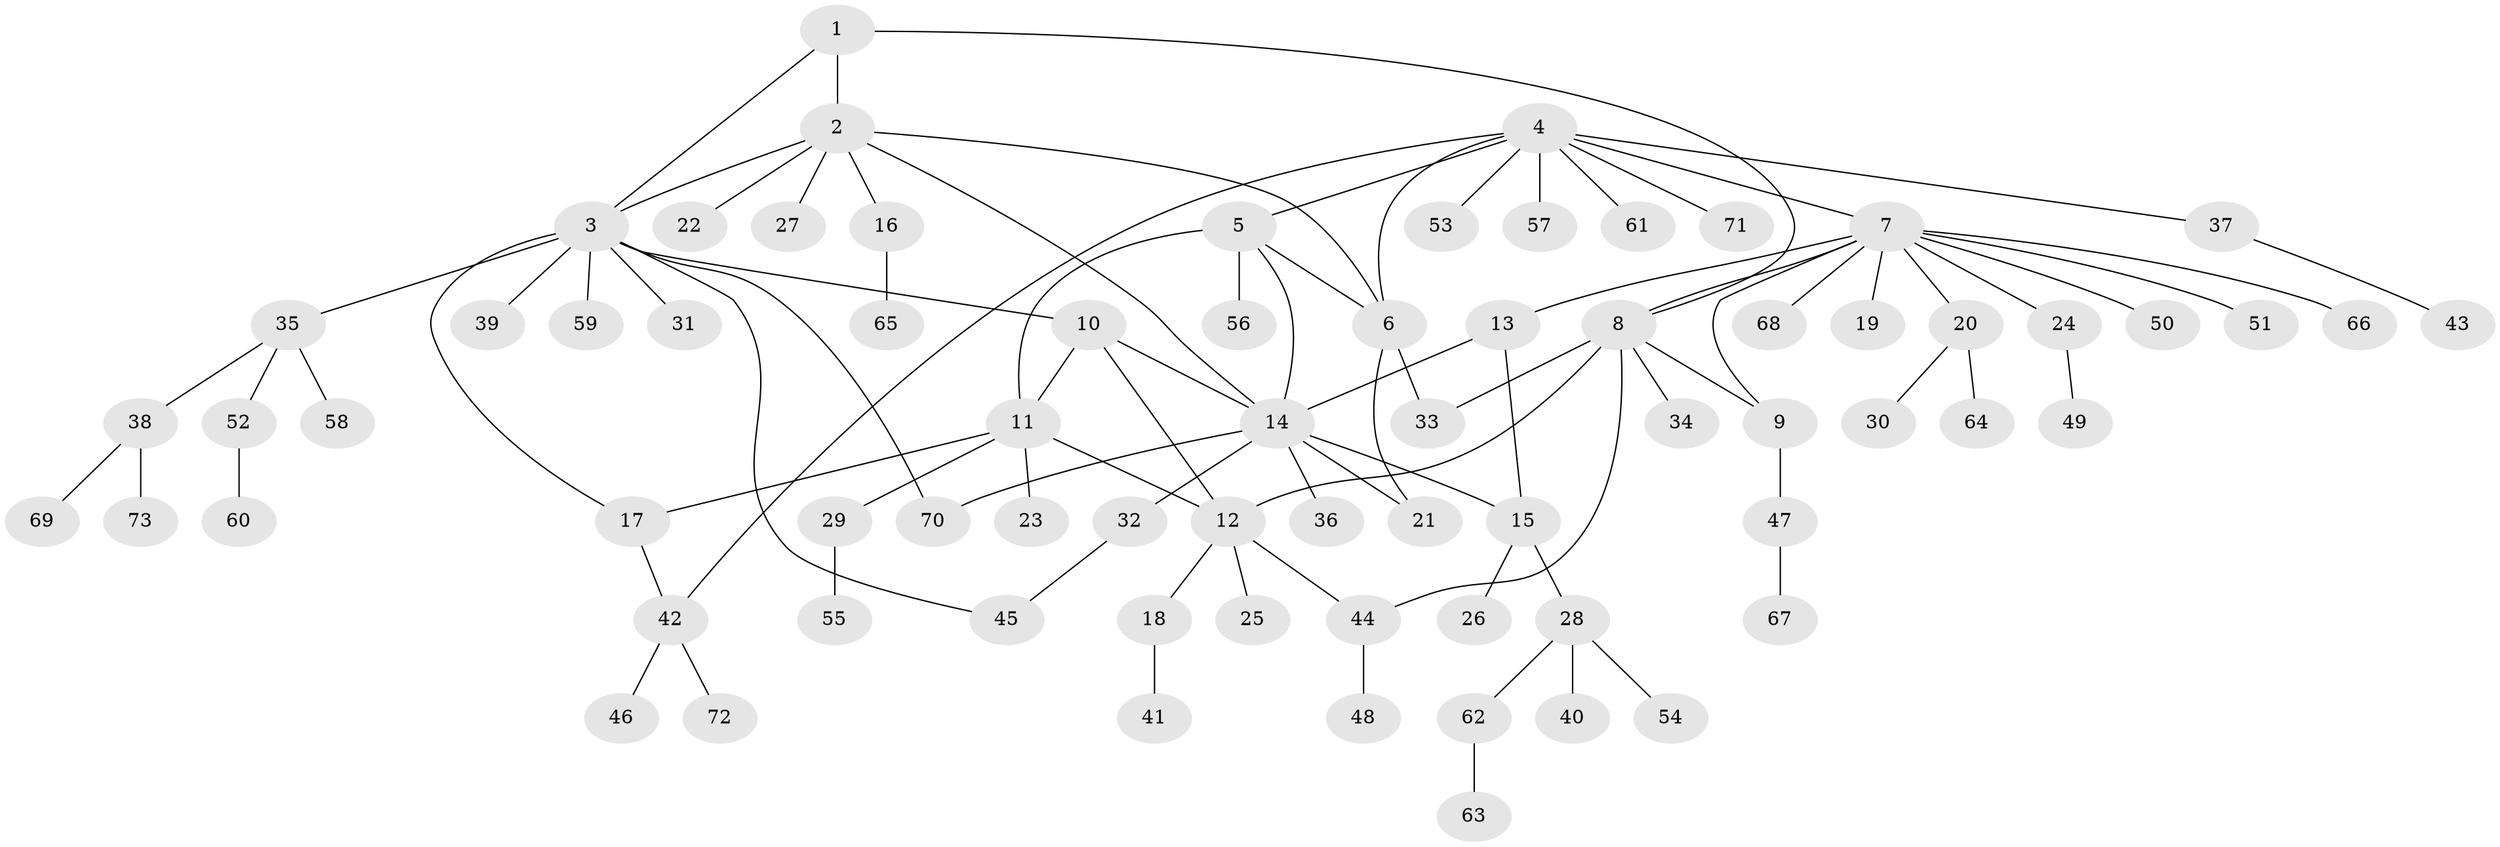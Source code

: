 // Generated by graph-tools (version 1.1) at 2025/37/03/09/25 02:37:46]
// undirected, 73 vertices, 90 edges
graph export_dot {
graph [start="1"]
  node [color=gray90,style=filled];
  1;
  2;
  3;
  4;
  5;
  6;
  7;
  8;
  9;
  10;
  11;
  12;
  13;
  14;
  15;
  16;
  17;
  18;
  19;
  20;
  21;
  22;
  23;
  24;
  25;
  26;
  27;
  28;
  29;
  30;
  31;
  32;
  33;
  34;
  35;
  36;
  37;
  38;
  39;
  40;
  41;
  42;
  43;
  44;
  45;
  46;
  47;
  48;
  49;
  50;
  51;
  52;
  53;
  54;
  55;
  56;
  57;
  58;
  59;
  60;
  61;
  62;
  63;
  64;
  65;
  66;
  67;
  68;
  69;
  70;
  71;
  72;
  73;
  1 -- 2;
  1 -- 3;
  1 -- 8;
  2 -- 3;
  2 -- 6;
  2 -- 14;
  2 -- 16;
  2 -- 22;
  2 -- 27;
  3 -- 10;
  3 -- 17;
  3 -- 31;
  3 -- 35;
  3 -- 39;
  3 -- 45;
  3 -- 59;
  3 -- 70;
  4 -- 5;
  4 -- 6;
  4 -- 7;
  4 -- 37;
  4 -- 42;
  4 -- 53;
  4 -- 57;
  4 -- 61;
  4 -- 71;
  5 -- 6;
  5 -- 11;
  5 -- 14;
  5 -- 56;
  6 -- 21;
  6 -- 33;
  7 -- 8;
  7 -- 9;
  7 -- 13;
  7 -- 19;
  7 -- 20;
  7 -- 24;
  7 -- 50;
  7 -- 51;
  7 -- 66;
  7 -- 68;
  8 -- 9;
  8 -- 12;
  8 -- 33;
  8 -- 34;
  8 -- 44;
  9 -- 47;
  10 -- 11;
  10 -- 12;
  10 -- 14;
  11 -- 12;
  11 -- 17;
  11 -- 23;
  11 -- 29;
  12 -- 18;
  12 -- 25;
  12 -- 44;
  13 -- 14;
  13 -- 15;
  14 -- 15;
  14 -- 21;
  14 -- 32;
  14 -- 36;
  14 -- 70;
  15 -- 26;
  15 -- 28;
  16 -- 65;
  17 -- 42;
  18 -- 41;
  20 -- 30;
  20 -- 64;
  24 -- 49;
  28 -- 40;
  28 -- 54;
  28 -- 62;
  29 -- 55;
  32 -- 45;
  35 -- 38;
  35 -- 52;
  35 -- 58;
  37 -- 43;
  38 -- 69;
  38 -- 73;
  42 -- 46;
  42 -- 72;
  44 -- 48;
  47 -- 67;
  52 -- 60;
  62 -- 63;
}
